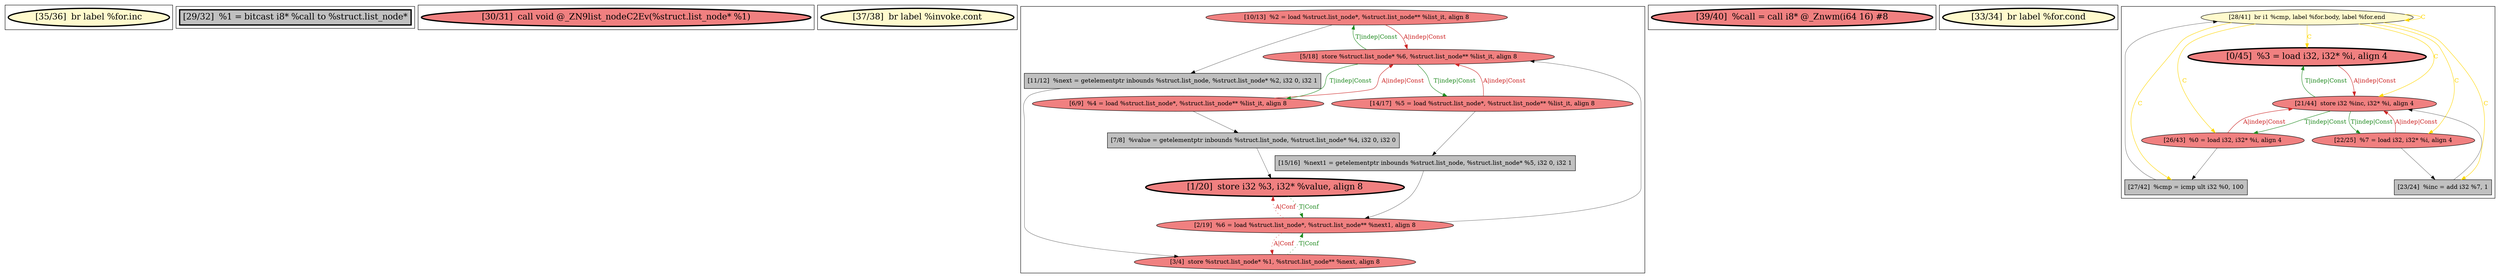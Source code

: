 
digraph G {





subgraph cluster7 {


node770 [penwidth=3.0,fontsize=20,fillcolor=lemonchiffon,label="[35/36]  br label %for.inc",shape=ellipse,style=filled ]



}

subgraph cluster6 {


node769 [penwidth=3.0,fontsize=20,fillcolor=grey,label="[29/32]  %1 = bitcast i8* %call to %struct.list_node*",shape=rectangle,style=filled ]



}

subgraph cluster0 {


node748 [penwidth=3.0,fontsize=20,fillcolor=lightcoral,label="[30/31]  call void @_ZN9list_nodeC2Ev(%struct.list_node* %1)",shape=ellipse,style=filled ]



}

subgraph cluster5 {


node768 [penwidth=3.0,fontsize=20,fillcolor=lemonchiffon,label="[37/38]  br label %invoke.cont",shape=ellipse,style=filled ]



}

subgraph cluster1 {


node758 [fillcolor=lightcoral,label="[10/13]  %2 = load %struct.list_node*, %struct.list_node** %list_it, align 8",shape=ellipse,style=filled ]
node756 [fillcolor=lightcoral,label="[14/17]  %5 = load %struct.list_node*, %struct.list_node** %list_it, align 8",shape=ellipse,style=filled ]
node755 [fillcolor=lightcoral,label="[2/19]  %6 = load %struct.list_node*, %struct.list_node** %next1, align 8",shape=ellipse,style=filled ]
node750 [fillcolor=lightcoral,label="[6/9]  %4 = load %struct.list_node*, %struct.list_node** %list_it, align 8",shape=ellipse,style=filled ]
node757 [fillcolor=lightcoral,label="[5/18]  store %struct.list_node* %6, %struct.list_node** %list_it, align 8",shape=ellipse,style=filled ]
node749 [fillcolor=grey,label="[15/16]  %next1 = getelementptr inbounds %struct.list_node, %struct.list_node* %5, i32 0, i32 1",shape=rectangle,style=filled ]
node751 [fillcolor=grey,label="[7/8]  %value = getelementptr inbounds %struct.list_node, %struct.list_node* %4, i32 0, i32 0",shape=rectangle,style=filled ]
node754 [fillcolor=lightcoral,label="[3/4]  store %struct.list_node* %1, %struct.list_node** %next, align 8",shape=ellipse,style=filled ]
node752 [penwidth=3.0,fontsize=20,fillcolor=lightcoral,label="[1/20]  store i32 %3, i32* %value, align 8",shape=ellipse,style=filled ]
node753 [fillcolor=grey,label="[11/12]  %next = getelementptr inbounds %struct.list_node, %struct.list_node* %2, i32 0, i32 1",shape=rectangle,style=filled ]

node755->node757 [style=solid,color=black,label="",penwidth=0.5,fontcolor=black ]
node751->node752 [style=solid,color=black,label="",penwidth=0.5,fontcolor=black ]
node750->node757 [style=solid,color=firebrick3,label="A|indep|Const",penwidth=1.0,fontcolor=firebrick3 ]
node755->node752 [style=dotted,color=firebrick3,label="A|Conf",penwidth=1.0,fontcolor=firebrick3 ]
node758->node753 [style=solid,color=black,label="",penwidth=0.5,fontcolor=black ]
node753->node754 [style=solid,color=black,label="",penwidth=0.5,fontcolor=black ]
node756->node757 [style=solid,color=firebrick3,label="A|indep|Const",penwidth=1.0,fontcolor=firebrick3 ]
node752->node755 [style=dotted,color=forestgreen,label="T|Conf",penwidth=1.0,fontcolor=forestgreen ]
node757->node750 [style=solid,color=forestgreen,label="T|indep|Const",penwidth=1.0,fontcolor=forestgreen ]
node749->node755 [style=solid,color=black,label="",penwidth=0.5,fontcolor=black ]
node754->node755 [style=dotted,color=forestgreen,label="T|Conf",penwidth=1.0,fontcolor=forestgreen ]
node750->node751 [style=solid,color=black,label="",penwidth=0.5,fontcolor=black ]
node756->node749 [style=solid,color=black,label="",penwidth=0.5,fontcolor=black ]
node758->node757 [style=solid,color=firebrick3,label="A|indep|Const",penwidth=1.0,fontcolor=firebrick3 ]
node755->node754 [style=dotted,color=firebrick3,label="A|Conf",penwidth=1.0,fontcolor=firebrick3 ]
node757->node756 [style=solid,color=forestgreen,label="T|indep|Const",penwidth=1.0,fontcolor=forestgreen ]
node757->node758 [style=solid,color=forestgreen,label="T|indep|Const",penwidth=1.0,fontcolor=forestgreen ]


}

subgraph cluster2 {


node759 [penwidth=3.0,fontsize=20,fillcolor=lightcoral,label="[39/40]  %call = call i8* @_Znwm(i64 16) #8",shape=ellipse,style=filled ]



}

subgraph cluster3 {


node760 [penwidth=3.0,fontsize=20,fillcolor=lemonchiffon,label="[33/34]  br label %for.cond",shape=ellipse,style=filled ]



}

subgraph cluster4 {


node767 [fillcolor=lemonchiffon,label="[28/41]  br i1 %cmp, label %for.body, label %for.end",shape=ellipse,style=filled ]
node763 [penwidth=3.0,fontsize=20,fillcolor=lightcoral,label="[0/45]  %3 = load i32, i32* %i, align 4",shape=ellipse,style=filled ]
node761 [fillcolor=lightcoral,label="[26/43]  %0 = load i32, i32* %i, align 4",shape=ellipse,style=filled ]
node765 [fillcolor=grey,label="[27/42]  %cmp = icmp ult i32 %0, 100",shape=rectangle,style=filled ]
node764 [fillcolor=grey,label="[23/24]  %inc = add i32 %7, 1",shape=rectangle,style=filled ]
node762 [fillcolor=lightcoral,label="[21/44]  store i32 %inc, i32* %i, align 4",shape=ellipse,style=filled ]
node766 [fillcolor=lightcoral,label="[22/25]  %7 = load i32, i32* %i, align 4",shape=ellipse,style=filled ]

node767->node764 [style=solid,color=gold,label="C",penwidth=1.0,fontcolor=gold ]
node767->node767 [style=solid,color=gold,label="C",penwidth=1.0,fontcolor=gold ]
node764->node762 [style=solid,color=black,label="",penwidth=0.5,fontcolor=black ]
node762->node766 [style=solid,color=forestgreen,label="T|indep|Const",penwidth=1.0,fontcolor=forestgreen ]
node762->node763 [style=solid,color=forestgreen,label="T|indep|Const",penwidth=1.0,fontcolor=forestgreen ]
node761->node765 [style=solid,color=black,label="",penwidth=0.5,fontcolor=black ]
node766->node762 [style=solid,color=firebrick3,label="A|indep|Const",penwidth=1.0,fontcolor=firebrick3 ]
node761->node762 [style=solid,color=firebrick3,label="A|indep|Const",penwidth=1.0,fontcolor=firebrick3 ]
node767->node766 [style=solid,color=gold,label="C",penwidth=1.0,fontcolor=gold ]
node763->node762 [style=solid,color=firebrick3,label="A|indep|Const",penwidth=1.0,fontcolor=firebrick3 ]
node767->node765 [style=solid,color=gold,label="C",penwidth=1.0,fontcolor=gold ]
node765->node767 [style=solid,color=black,label="",penwidth=0.5,fontcolor=black ]
node767->node762 [style=solid,color=gold,label="C",penwidth=1.0,fontcolor=gold ]
node766->node764 [style=solid,color=black,label="",penwidth=0.5,fontcolor=black ]
node767->node761 [style=solid,color=gold,label="C",penwidth=1.0,fontcolor=gold ]
node762->node761 [style=solid,color=forestgreen,label="T|indep|Const",penwidth=1.0,fontcolor=forestgreen ]
node767->node763 [style=solid,color=gold,label="C",penwidth=1.0,fontcolor=gold ]


}

}

